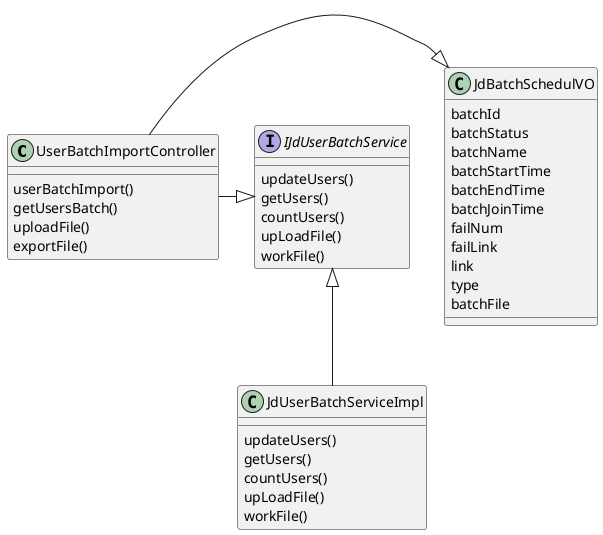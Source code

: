 @startuml

class UserBatchImportController {
    userBatchImport()
    getUsersBatch()
    uploadFile()
    exportFile()
}
interface IJdUserBatchService {
    updateUsers()
    getUsers()
    countUsers()
    upLoadFile()
    workFile()
}
class JdUserBatchServiceImpl {
   updateUsers()
   getUsers()
   countUsers()
   upLoadFile()
   workFile()
}

class JdBatchSchedulVO {
  batchId
  batchStatus
  batchName
  batchStartTime
  batchEndTime
  batchJoinTime
  failNum
  failLink
  link
  type
  batchFile
}


UserBatchImportController -|> JdBatchSchedulVO
UserBatchImportController -|> IJdUserBatchService
IJdUserBatchService <|-- JdUserBatchServiceImpl

@enduml